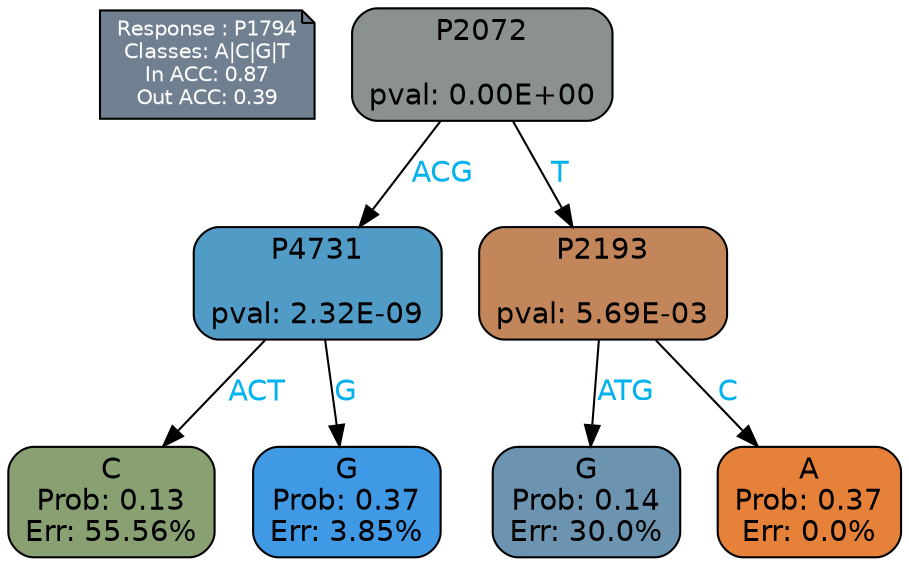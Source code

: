 digraph Tree {
node [shape=box, style="filled, rounded", color="black", fontname=helvetica] ;
graph [ranksep=equally, splines=polylines, bgcolor=transparent, dpi=600] ;
edge [fontname=helvetica] ;
LEGEND [label="Response : P1794
Classes: A|C|G|T
In ACC: 0.87
Out ACC: 0.39
",shape=note,align=left,style=filled,fillcolor="slategray",fontcolor="white",fontsize=10];1 [label="P2072

pval: 0.00E+00", fillcolor="#8b9090"] ;
2 [label="P4731

pval: 2.32E-09", fillcolor="#519bc7"] ;
3 [label="C
Prob: 0.13
Err: 55.56%", fillcolor="#88a072"] ;
4 [label="G
Prob: 0.37
Err: 3.85%", fillcolor="#3f99e5"] ;
5 [label="P2193

pval: 5.69E-03", fillcolor="#c3865a"] ;
6 [label="G
Prob: 0.14
Err: 30.0%", fillcolor="#6c94b1"] ;
7 [label="A
Prob: 0.37
Err: 0.0%", fillcolor="#e58139"] ;
1 -> 2 [label="ACG",fontcolor=deepskyblue2] ;
1 -> 5 [label="T",fontcolor=deepskyblue2] ;
2 -> 3 [label="ACT",fontcolor=deepskyblue2] ;
2 -> 4 [label="G",fontcolor=deepskyblue2] ;
5 -> 6 [label="ATG",fontcolor=deepskyblue2] ;
5 -> 7 [label="C",fontcolor=deepskyblue2] ;
{rank = same; 3;4;6;7;}{rank = same; LEGEND;1;}}